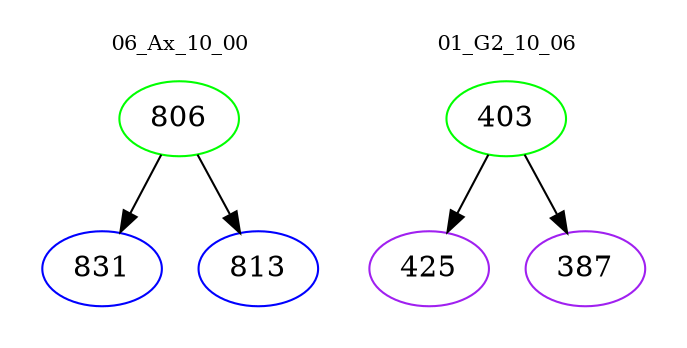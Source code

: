 digraph{
subgraph cluster_0 {
color = white
label = "06_Ax_10_00";
fontsize=10;
T0_806 [label="806", color="green"]
T0_806 -> T0_831 [color="black"]
T0_831 [label="831", color="blue"]
T0_806 -> T0_813 [color="black"]
T0_813 [label="813", color="blue"]
}
subgraph cluster_1 {
color = white
label = "01_G2_10_06";
fontsize=10;
T1_403 [label="403", color="green"]
T1_403 -> T1_425 [color="black"]
T1_425 [label="425", color="purple"]
T1_403 -> T1_387 [color="black"]
T1_387 [label="387", color="purple"]
}
}
